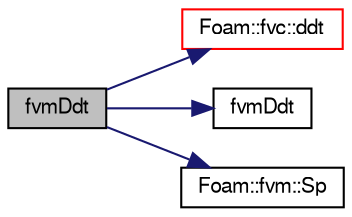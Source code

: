 digraph "fvmDdt"
{
  bgcolor="transparent";
  edge [fontname="FreeSans",fontsize="10",labelfontname="FreeSans",labelfontsize="10"];
  node [fontname="FreeSans",fontsize="10",shape=record];
  rankdir="LR";
  Node639 [label="fvmDdt",height=0.2,width=0.4,color="black", fillcolor="grey75", style="filled", fontcolor="black"];
  Node639 -> Node640 [color="midnightblue",fontsize="10",style="solid",fontname="FreeSans"];
  Node640 [label="Foam::fvc::ddt",height=0.2,width=0.4,color="red",URL="$a21134.html#a5dc871206ab86042756c8ccfdc5797ad"];
  Node639 -> Node942 [color="midnightblue",fontsize="10",style="solid",fontname="FreeSans"];
  Node942 [label="fvmDdt",height=0.2,width=0.4,color="black",URL="$a22470.html#a8602a98a4ac41054bb3dcf8adc93b94b"];
  Node639 -> Node943 [color="midnightblue",fontsize="10",style="solid",fontname="FreeSans"];
  Node943 [label="Foam::fvm::Sp",height=0.2,width=0.4,color="black",URL="$a21135.html#a67e0938495ebeac7ad57361957720554"];
}
